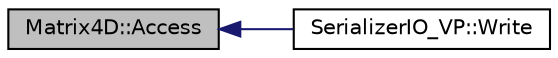 digraph "Matrix4D::Access"
{
  edge [fontname="Helvetica",fontsize="10",labelfontname="Helvetica",labelfontsize="10"];
  node [fontname="Helvetica",fontsize="10",shape=record];
  rankdir="LR";
  Node1 [label="Matrix4D::Access",height=0.2,width=0.4,color="black", fillcolor="grey75", style="filled", fontcolor="black"];
  Node1 -> Node2 [dir="back",color="midnightblue",fontsize="10",style="solid",fontname="Helvetica"];
  Node2 [label="SerializerIO_VP::Write",height=0.2,width=0.4,color="black", fillcolor="white", style="filled",URL="$class_serializer_i_o___v_p.html#aabbc3e7a9e9dac459538d6e15e32ea77"];
}
